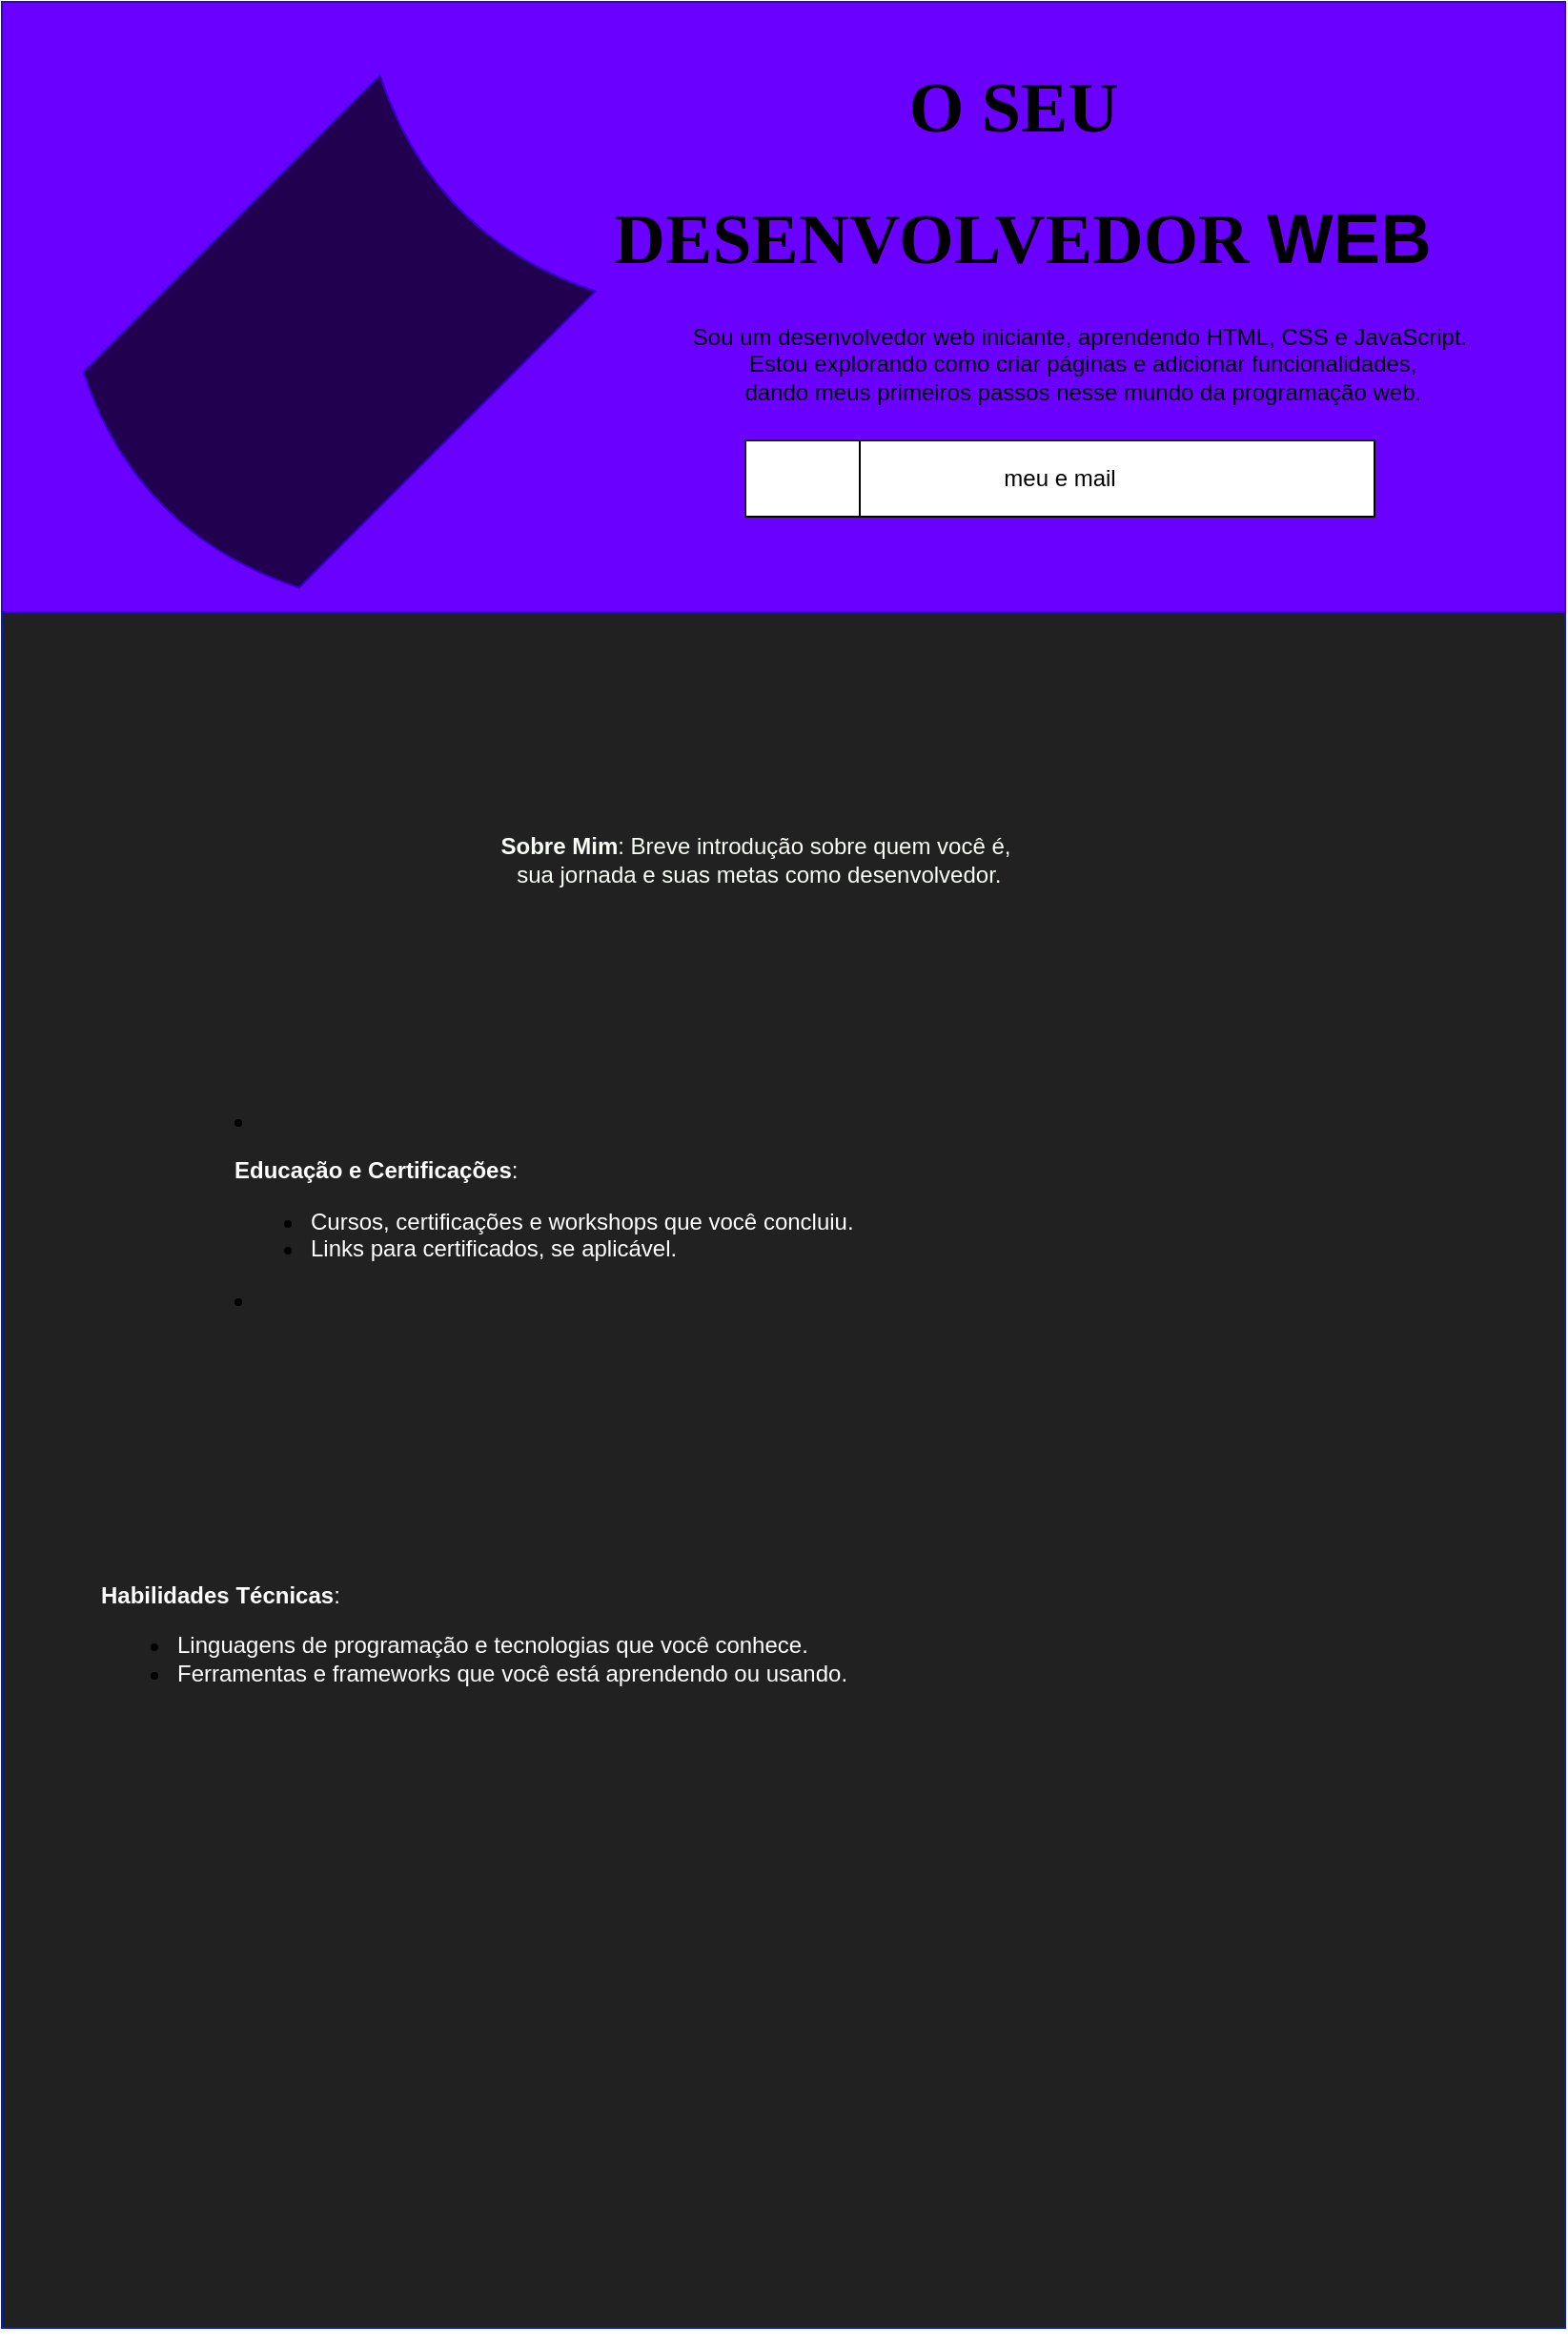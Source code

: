 <mxfile version="24.7.8">
  <diagram name="Página-1" id="d_AmYGIK_Lpg7XeY8zqE">
    <mxGraphModel dx="1393" dy="776" grid="1" gridSize="10" guides="1" tooltips="1" connect="1" arrows="1" fold="1" page="1" pageScale="1" pageWidth="827" pageHeight="1169" math="0" shadow="0">
      <root>
        <mxCell id="0" />
        <mxCell id="1" parent="0" />
        <mxCell id="rSKoR6YbsbC6vGDm90vy-2" value="" style="rounded=0;whiteSpace=wrap;html=1;fillColor=#212121;fontColor=#ffffff;strokeColor=#001DBC;" vertex="1" parent="1">
          <mxGeometry y="50" width="820" height="1170" as="geometry" />
        </mxCell>
        <mxCell id="rSKoR6YbsbC6vGDm90vy-3" value="&lt;h1 style=&quot;line-height: 110%;&quot;&gt;&lt;br&gt;&lt;/h1&gt;" style="rounded=0;whiteSpace=wrap;html=1;strokeColor=#3700CC;fillColor=#6a00ff;fontColor=#ffffff;" vertex="1" parent="1">
          <mxGeometry width="820" height="320" as="geometry" />
        </mxCell>
        <mxCell id="rSKoR6YbsbC6vGDm90vy-4" value="" style="shape=dataStorage;whiteSpace=wrap;html=1;fixedSize=1;rotation=-45;fillColor=#21004F;fontColor=#ffffff;strokeColor=#3700CC;" vertex="1" parent="1">
          <mxGeometry x="50" y="100" width="240" height="160" as="geometry" />
        </mxCell>
        <mxCell id="rSKoR6YbsbC6vGDm90vy-6" value="meu e mail" style="rounded=0;whiteSpace=wrap;html=1;" vertex="1" parent="1">
          <mxGeometry x="390" y="230" width="330" height="40" as="geometry" />
        </mxCell>
        <mxCell id="rSKoR6YbsbC6vGDm90vy-7" value="" style="rounded=0;whiteSpace=wrap;html=1;" vertex="1" parent="1">
          <mxGeometry x="390" y="230" width="60" height="40" as="geometry" />
        </mxCell>
        <mxCell id="rSKoR6YbsbC6vGDm90vy-15" value="" style="shape=image;verticalLabelPosition=bottom;labelBackgroundColor=default;verticalAlign=top;aspect=fixed;imageAspect=0;image=https://images.vexels.com/media/users/3/130187/isolated/preview/5e8d2205ecc8cde3235581fc5ecfa430-icone-de-contorno-de-e-mail.png;" vertex="1" parent="1">
          <mxGeometry x="407.5" y="237.5" width="25" height="25" as="geometry" />
        </mxCell>
        <mxCell id="rSKoR6YbsbC6vGDm90vy-21" value="" style="shape=image;verticalLabelPosition=bottom;labelBackgroundColor=default;verticalAlign=top;aspect=fixed;imageAspect=0;image=https://cdn-icons-png.flaticon.com/512/149/149065.png;rotation=36;" vertex="1" parent="1">
          <mxGeometry x="140" y="140" width="180" height="180" as="geometry" />
        </mxCell>
        <mxCell id="rSKoR6YbsbC6vGDm90vy-22" value="&lt;h1 style=&quot;font-size: 37px;&quot;&gt;&lt;font face=&quot;Verdana&quot; style=&quot;font-size: 37px;&quot;&gt;O SEU&amp;nbsp;&lt;/font&gt;&lt;/h1&gt;&lt;h1 style=&quot;font-size: 37px;&quot;&gt;&lt;font style=&quot;font-size: 37px;&quot;&gt;&lt;font face=&quot;Verdana&quot; style=&quot;font-size: 37px;&quot;&gt;DESENVOLVEDOR&amp;nbsp;&lt;/font&gt;WEB&lt;/font&gt;&lt;/h1&gt;" style="text;html=1;align=center;verticalAlign=middle;resizable=0;points=[];autosize=1;strokeColor=none;fillColor=none;" vertex="1" parent="1">
          <mxGeometry x="290" width="490" height="180" as="geometry" />
        </mxCell>
        <mxCell id="rSKoR6YbsbC6vGDm90vy-23" value="Sou um desenvolvedor web iniciante, aprendendo HTML, CSS e JavaScript.&lt;div&gt;&amp;nbsp;Estou explorando como criar páginas e adicionar funcionalidades,&lt;/div&gt;&lt;div&gt;&amp;nbsp;dando meus primeiros passos nesse mundo da programação web.&lt;/div&gt;" style="text;html=1;align=center;verticalAlign=middle;resizable=0;points=[];autosize=1;strokeColor=none;fillColor=none;" vertex="1" parent="1">
          <mxGeometry x="350" y="160" width="430" height="60" as="geometry" />
        </mxCell>
        <mxCell id="rSKoR6YbsbC6vGDm90vy-29" value="" style="shape=image;verticalLabelPosition=bottom;labelBackgroundColor=default;verticalAlign=top;aspect=fixed;imageAspect=0;image=https://cdn-icons-png.flaticon.com/512/3106/3106921.png;" vertex="1" parent="1">
          <mxGeometry x="60" y="370" width="130" height="130" as="geometry" />
        </mxCell>
        <mxCell id="rSKoR6YbsbC6vGDm90vy-30" value="&lt;font color=&quot;#f9fff7&quot;&gt;&lt;strong&gt;Sobre Mim&lt;/strong&gt;: Breve introdução sobre quem você é,&lt;/font&gt;&lt;div&gt;&lt;font color=&quot;#f9fff7&quot;&gt;&amp;nbsp;sua jornada e suas metas como desenvolvedor.&lt;/font&gt;&lt;/div&gt;" style="text;html=1;align=center;verticalAlign=middle;resizable=0;points=[];autosize=1;strokeColor=none;fillColor=none;" vertex="1" parent="1">
          <mxGeometry x="250" y="430" width="290" height="40" as="geometry" />
        </mxCell>
        <mxCell id="rSKoR6YbsbC6vGDm90vy-31" value="" style="shape=image;verticalLabelPosition=bottom;labelBackgroundColor=default;verticalAlign=top;aspect=fixed;imageAspect=0;image=https://www.faesa.br/hubfs/F5024-21C_50anos_branco_marca-1.png;" vertex="1" parent="1">
          <mxGeometry x="480" y="600" width="319.39" height="85" as="geometry" />
        </mxCell>
        <mxCell id="rSKoR6YbsbC6vGDm90vy-32" value="&lt;li&gt;&lt;p&gt;&lt;font color=&quot;#ffffff&quot;&gt;&lt;strong&gt;Educação e Certificações&lt;/strong&gt;:&lt;/font&gt;&lt;/p&gt;&lt;ul&gt;&lt;li&gt;&lt;font color=&quot;#ffffff&quot;&gt;Cursos, certificações e workshops que você concluiu.&lt;/font&gt;&lt;/li&gt;&lt;li&gt;&lt;font color=&quot;#ffffff&quot;&gt;Links para certificados, se aplicável.&lt;/font&gt;&lt;/li&gt;&lt;/ul&gt;&lt;/li&gt;&lt;li&gt;&lt;p&gt;&lt;/p&gt;&lt;/li&gt;" style="text;whiteSpace=wrap;html=1;" vertex="1" parent="1">
          <mxGeometry x="120" y="572.5" width="360" height="140" as="geometry" />
        </mxCell>
        <mxCell id="rSKoR6YbsbC6vGDm90vy-34" value="" style="shape=image;verticalLabelPosition=bottom;labelBackgroundColor=default;verticalAlign=top;aspect=fixed;imageAspect=0;image=https://cdn-icons-png.flaticon.com/512/6543/6543958.png;" vertex="1" parent="1">
          <mxGeometry x="457.5" y="730" width="215" height="215" as="geometry" />
        </mxCell>
        <mxCell id="rSKoR6YbsbC6vGDm90vy-36" value="&lt;p&gt;&lt;font color=&quot;#ffffff&quot;&gt;&lt;strong&gt;Habilidades Técnicas&lt;/strong&gt;:&lt;/font&gt;&lt;/p&gt;&lt;ul&gt;&lt;li&gt;&lt;font color=&quot;#ffffff&quot;&gt;Linguagens de programação e tecnologias que você conhece.&lt;/font&gt;&lt;/li&gt;&lt;li&gt;&lt;font color=&quot;#ffffff&quot;&gt;Ferramentas e frameworks que você está aprendendo ou usando.&lt;/font&gt;&lt;/li&gt;&lt;/ul&gt;" style="text;whiteSpace=wrap;html=1;" vertex="1" parent="1">
          <mxGeometry x="50" y="810" width="430" height="100" as="geometry" />
        </mxCell>
        <mxCell id="rSKoR6YbsbC6vGDm90vy-37" value="" style="shape=image;verticalLabelPosition=bottom;labelBackgroundColor=default;verticalAlign=top;aspect=fixed;imageAspect=0;image=https://upload.wikimedia.org/wikipedia/commons/thumb/a/a5/Instagram_icon.png/768px-Instagram_icon.png;" vertex="1" parent="1">
          <mxGeometry x="50" y="1080" width="65.5" height="65.5" as="geometry" />
        </mxCell>
        <mxCell id="rSKoR6YbsbC6vGDm90vy-38" value="" style="shape=image;verticalLabelPosition=bottom;labelBackgroundColor=default;verticalAlign=top;aspect=fixed;imageAspect=0;image=https://cdn-icons-png.flaticon.com/256/174/174857.png;" vertex="1" parent="1">
          <mxGeometry x="190" y="1082.25" width="61" height="61" as="geometry" />
        </mxCell>
        <mxCell id="rSKoR6YbsbC6vGDm90vy-39" value="" style="shape=image;verticalLabelPosition=bottom;labelBackgroundColor=default;verticalAlign=top;aspect=fixed;imageAspect=0;image=https://cdn-icons-png.flaticon.com/512/25/25231.png;" vertex="1" parent="1">
          <mxGeometry x="314.5" y="1080" width="71" height="71" as="geometry" />
        </mxCell>
        <mxCell id="rSKoR6YbsbC6vGDm90vy-40" style="edgeStyle=orthogonalEdgeStyle;rounded=0;orthogonalLoop=1;jettySize=auto;html=1;exitX=0.5;exitY=1;exitDx=0;exitDy=0;" edge="1" parent="1" source="rSKoR6YbsbC6vGDm90vy-2" target="rSKoR6YbsbC6vGDm90vy-2">
          <mxGeometry relative="1" as="geometry" />
        </mxCell>
      </root>
    </mxGraphModel>
  </diagram>
</mxfile>
